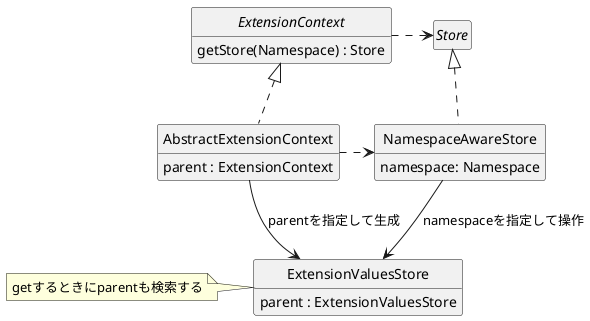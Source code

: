 @startuml

hide empty member
hide circle

interface ExtensionContext {
    getStore(Namespace) : Store
}
class AbstractExtensionContext {
    parent : ExtensionContext 
}
ExtensionContext <|.. AbstractExtensionContext

interface Store

class NamespaceAwareStore {
    namespace: Namespace
}
Store <|.. NamespaceAwareStore

ExtensionContext .r.> Store
AbstractExtensionContext .r.> NamespaceAwareStore

class ExtensionValuesStore {
    parent : ExtensionValuesStore
}
note left of ExtensionValuesStore : getするときにparentも検索する

AbstractExtensionContext --> ExtensionValuesStore : parentを指定して生成
NamespaceAwareStore --> ExtensionValuesStore : namespaceを指定して操作

@enduml
